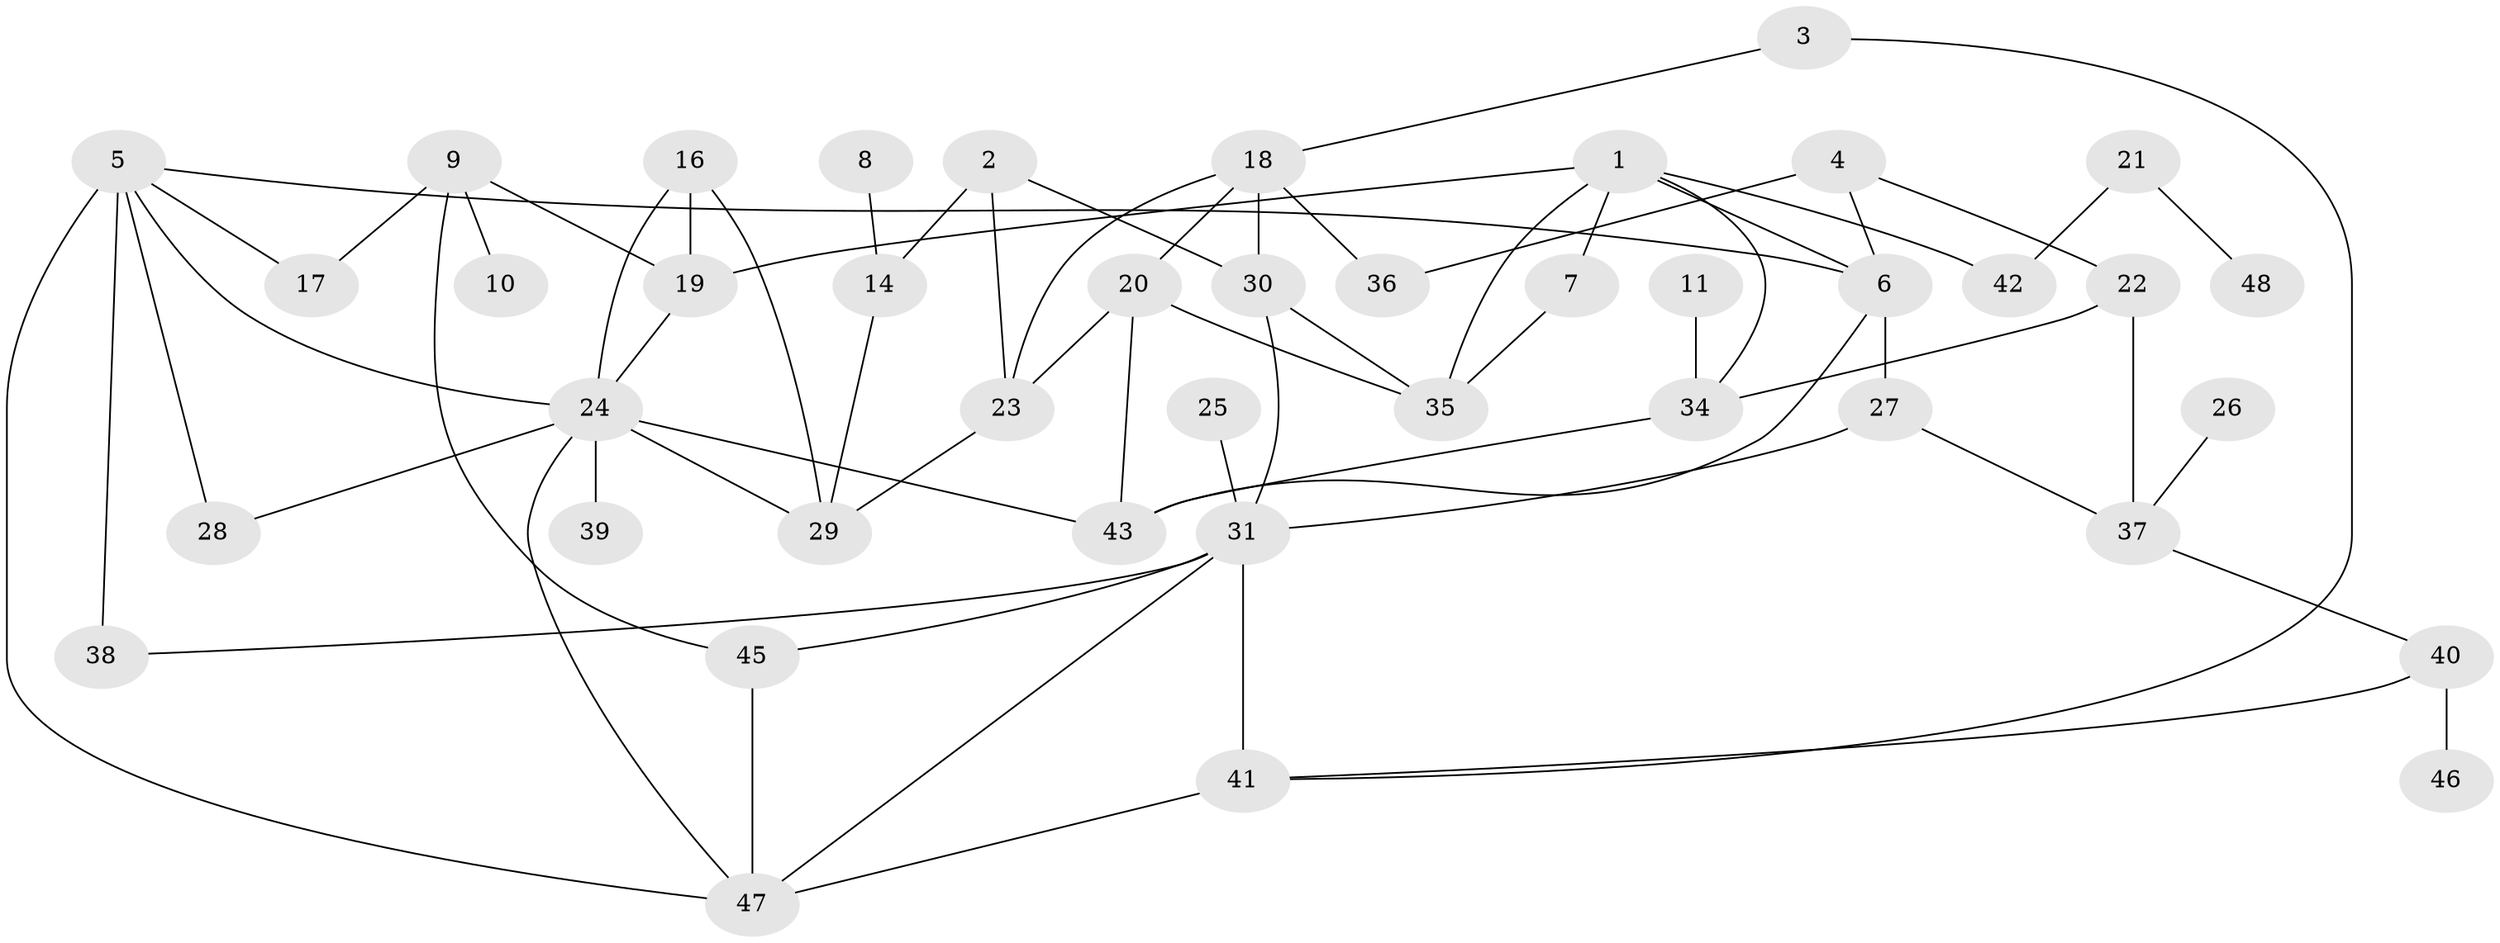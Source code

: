 // original degree distribution, {3: 0.23157894736842105, 2: 0.2736842105263158, 1: 0.21052631578947367, 4: 0.15789473684210525, 5: 0.06315789473684211, 0: 0.05263157894736842, 8: 0.010526315789473684}
// Generated by graph-tools (version 1.1) at 2025/33/03/09/25 02:33:58]
// undirected, 42 vertices, 67 edges
graph export_dot {
graph [start="1"]
  node [color=gray90,style=filled];
  1;
  2;
  3;
  4;
  5;
  6;
  7;
  8;
  9;
  10;
  11;
  14;
  16;
  17;
  18;
  19;
  20;
  21;
  22;
  23;
  24;
  25;
  26;
  27;
  28;
  29;
  30;
  31;
  34;
  35;
  36;
  37;
  38;
  39;
  40;
  41;
  42;
  43;
  45;
  46;
  47;
  48;
  1 -- 6 [weight=1.0];
  1 -- 7 [weight=1.0];
  1 -- 19 [weight=1.0];
  1 -- 34 [weight=1.0];
  1 -- 35 [weight=1.0];
  1 -- 42 [weight=1.0];
  2 -- 14 [weight=1.0];
  2 -- 23 [weight=1.0];
  2 -- 30 [weight=1.0];
  3 -- 18 [weight=1.0];
  3 -- 41 [weight=1.0];
  4 -- 6 [weight=1.0];
  4 -- 22 [weight=1.0];
  4 -- 36 [weight=2.0];
  5 -- 6 [weight=1.0];
  5 -- 17 [weight=1.0];
  5 -- 24 [weight=1.0];
  5 -- 28 [weight=1.0];
  5 -- 38 [weight=3.0];
  5 -- 47 [weight=1.0];
  6 -- 27 [weight=1.0];
  6 -- 43 [weight=1.0];
  7 -- 35 [weight=1.0];
  8 -- 14 [weight=1.0];
  9 -- 10 [weight=1.0];
  9 -- 17 [weight=1.0];
  9 -- 19 [weight=1.0];
  9 -- 45 [weight=1.0];
  11 -- 34 [weight=1.0];
  14 -- 29 [weight=1.0];
  16 -- 19 [weight=2.0];
  16 -- 24 [weight=1.0];
  16 -- 29 [weight=1.0];
  18 -- 20 [weight=1.0];
  18 -- 23 [weight=1.0];
  18 -- 30 [weight=1.0];
  18 -- 36 [weight=1.0];
  19 -- 24 [weight=1.0];
  20 -- 23 [weight=1.0];
  20 -- 35 [weight=1.0];
  20 -- 43 [weight=1.0];
  21 -- 42 [weight=1.0];
  21 -- 48 [weight=1.0];
  22 -- 34 [weight=1.0];
  22 -- 37 [weight=2.0];
  23 -- 29 [weight=1.0];
  24 -- 28 [weight=1.0];
  24 -- 29 [weight=1.0];
  24 -- 39 [weight=1.0];
  24 -- 43 [weight=1.0];
  24 -- 47 [weight=1.0];
  25 -- 31 [weight=1.0];
  26 -- 37 [weight=1.0];
  27 -- 31 [weight=1.0];
  27 -- 37 [weight=1.0];
  30 -- 31 [weight=1.0];
  30 -- 35 [weight=1.0];
  31 -- 38 [weight=1.0];
  31 -- 41 [weight=2.0];
  31 -- 45 [weight=1.0];
  31 -- 47 [weight=1.0];
  34 -- 43 [weight=1.0];
  37 -- 40 [weight=1.0];
  40 -- 41 [weight=1.0];
  40 -- 46 [weight=1.0];
  41 -- 47 [weight=1.0];
  45 -- 47 [weight=1.0];
}
